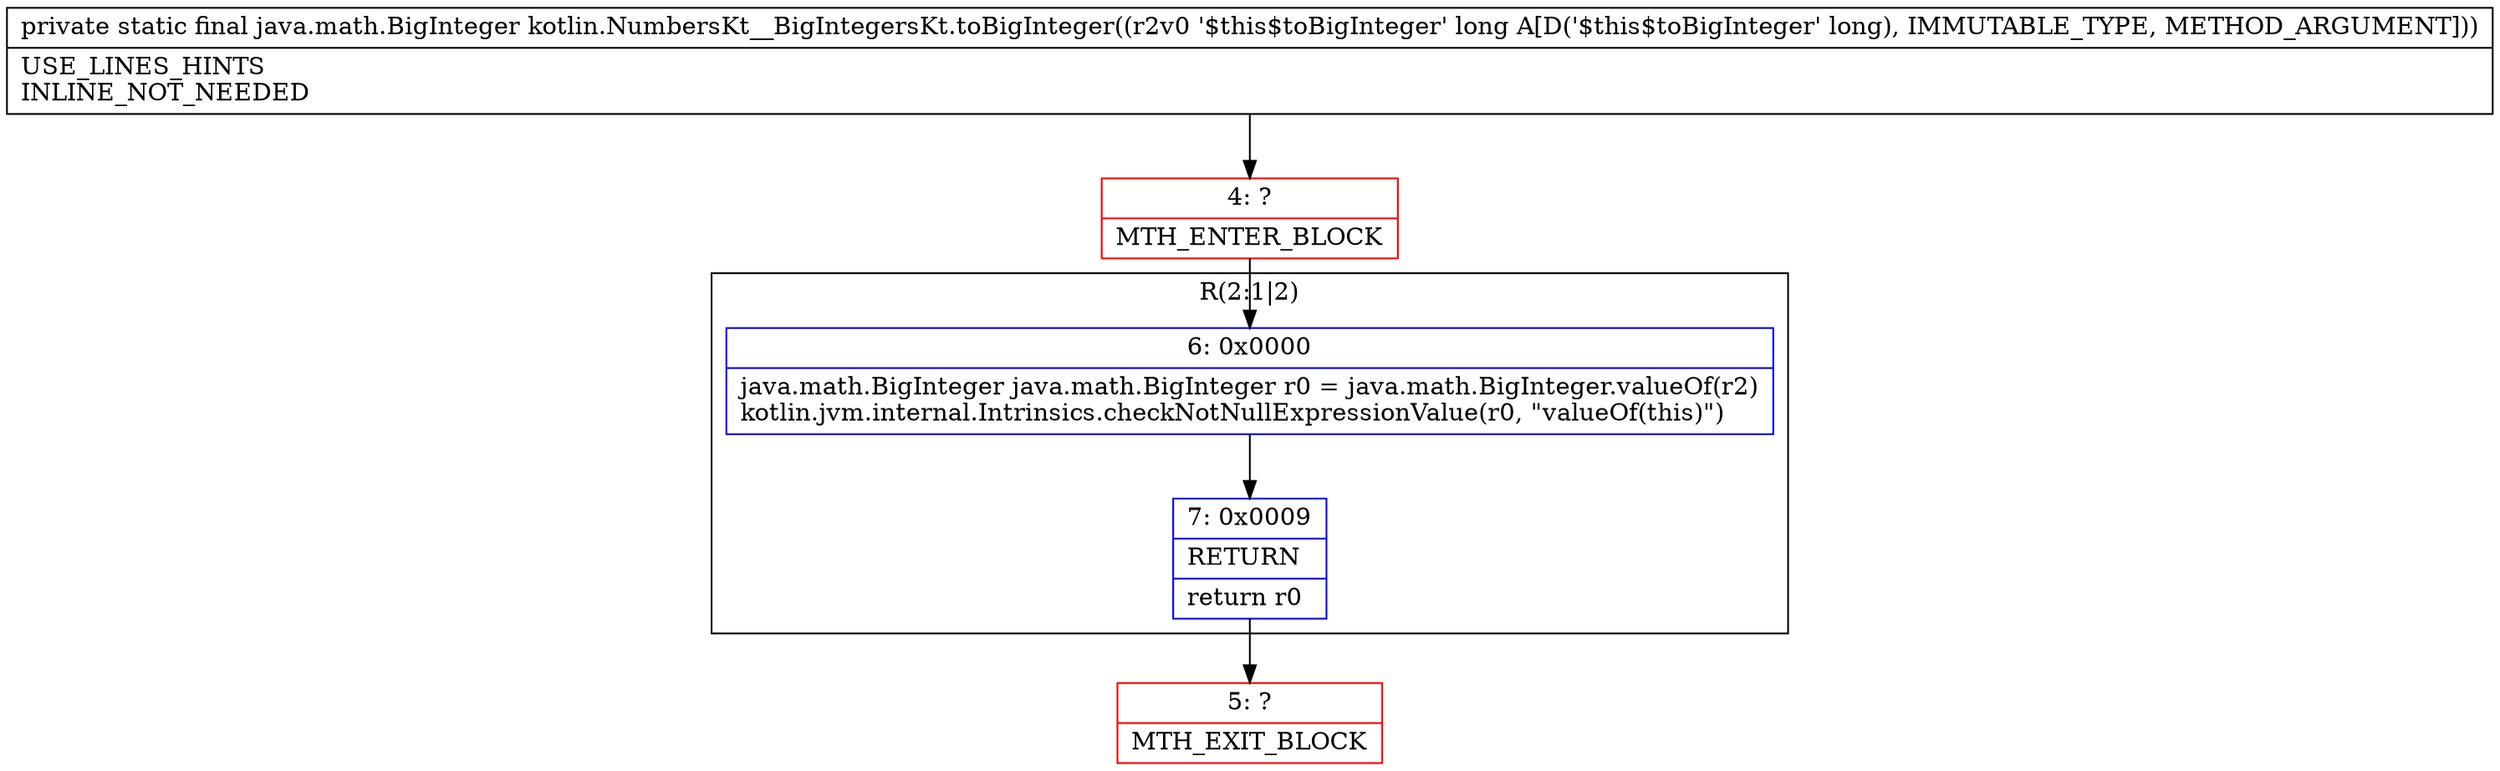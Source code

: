 digraph "CFG forkotlin.NumbersKt__BigIntegersKt.toBigInteger(J)Ljava\/math\/BigInteger;" {
subgraph cluster_Region_2116819355 {
label = "R(2:1|2)";
node [shape=record,color=blue];
Node_6 [shape=record,label="{6\:\ 0x0000|java.math.BigInteger java.math.BigInteger r0 = java.math.BigInteger.valueOf(r2)\lkotlin.jvm.internal.Intrinsics.checkNotNullExpressionValue(r0, \"valueOf(this)\")\l}"];
Node_7 [shape=record,label="{7\:\ 0x0009|RETURN\l|return r0\l}"];
}
Node_4 [shape=record,color=red,label="{4\:\ ?|MTH_ENTER_BLOCK\l}"];
Node_5 [shape=record,color=red,label="{5\:\ ?|MTH_EXIT_BLOCK\l}"];
MethodNode[shape=record,label="{private static final java.math.BigInteger kotlin.NumbersKt__BigIntegersKt.toBigInteger((r2v0 '$this$toBigInteger' long A[D('$this$toBigInteger' long), IMMUTABLE_TYPE, METHOD_ARGUMENT]))  | USE_LINES_HINTS\lINLINE_NOT_NEEDED\l}"];
MethodNode -> Node_4;Node_6 -> Node_7;
Node_7 -> Node_5;
Node_4 -> Node_6;
}

